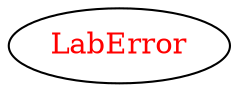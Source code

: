 digraph dependencyGraph {
 concentrate=true;
 ranksep="2.0";
 rankdir="LR"; 
 splines="ortho";
"LabError" [fontcolor="red"];
}